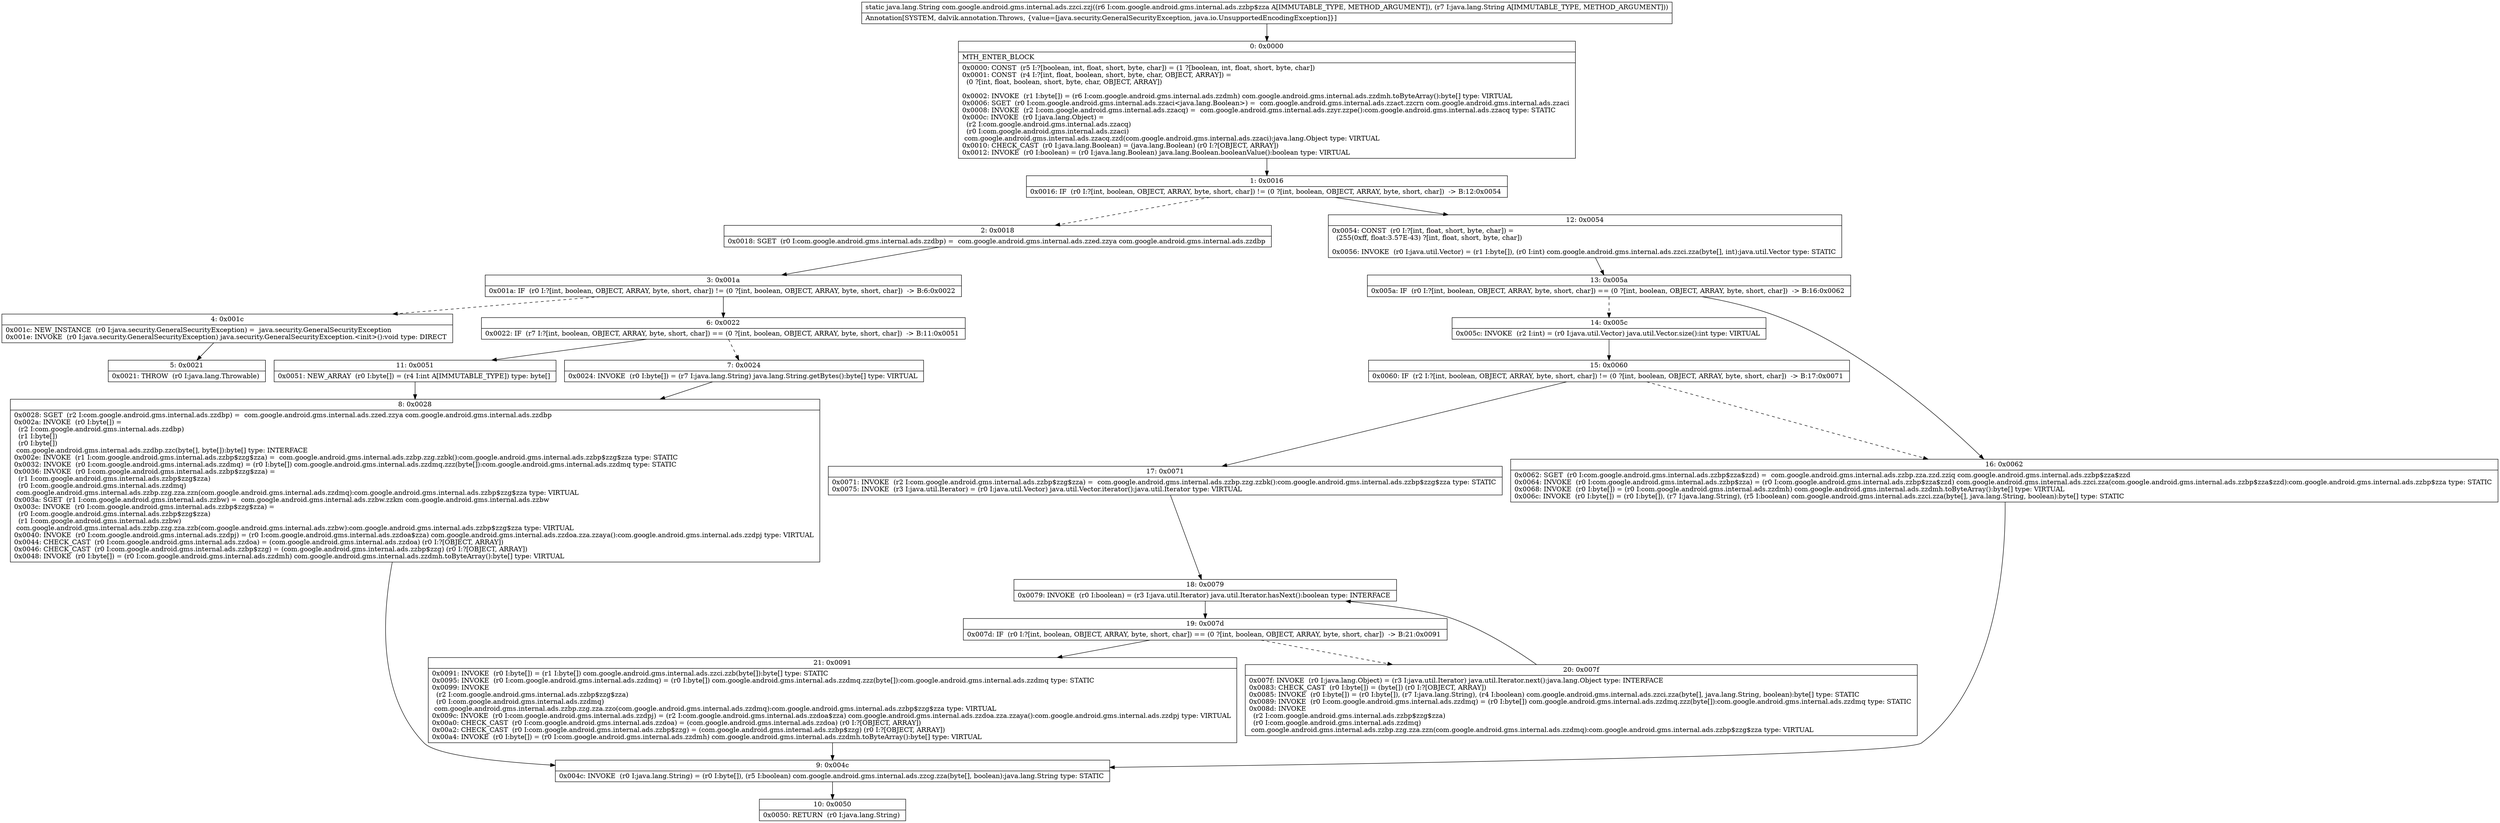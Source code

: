digraph "CFG forcom.google.android.gms.internal.ads.zzci.zzj(Lcom\/google\/android\/gms\/internal\/ads\/zzbp$zza;Ljava\/lang\/String;)Ljava\/lang\/String;" {
Node_0 [shape=record,label="{0\:\ 0x0000|MTH_ENTER_BLOCK\l|0x0000: CONST  (r5 I:?[boolean, int, float, short, byte, char]) = (1 ?[boolean, int, float, short, byte, char]) \l0x0001: CONST  (r4 I:?[int, float, boolean, short, byte, char, OBJECT, ARRAY]) = \l  (0 ?[int, float, boolean, short, byte, char, OBJECT, ARRAY])\l \l0x0002: INVOKE  (r1 I:byte[]) = (r6 I:com.google.android.gms.internal.ads.zzdmh) com.google.android.gms.internal.ads.zzdmh.toByteArray():byte[] type: VIRTUAL \l0x0006: SGET  (r0 I:com.google.android.gms.internal.ads.zzaci\<java.lang.Boolean\>) =  com.google.android.gms.internal.ads.zzact.zzcrn com.google.android.gms.internal.ads.zzaci \l0x0008: INVOKE  (r2 I:com.google.android.gms.internal.ads.zzacq) =  com.google.android.gms.internal.ads.zzyr.zzpe():com.google.android.gms.internal.ads.zzacq type: STATIC \l0x000c: INVOKE  (r0 I:java.lang.Object) = \l  (r2 I:com.google.android.gms.internal.ads.zzacq)\l  (r0 I:com.google.android.gms.internal.ads.zzaci)\l com.google.android.gms.internal.ads.zzacq.zzd(com.google.android.gms.internal.ads.zzaci):java.lang.Object type: VIRTUAL \l0x0010: CHECK_CAST  (r0 I:java.lang.Boolean) = (java.lang.Boolean) (r0 I:?[OBJECT, ARRAY]) \l0x0012: INVOKE  (r0 I:boolean) = (r0 I:java.lang.Boolean) java.lang.Boolean.booleanValue():boolean type: VIRTUAL \l}"];
Node_1 [shape=record,label="{1\:\ 0x0016|0x0016: IF  (r0 I:?[int, boolean, OBJECT, ARRAY, byte, short, char]) != (0 ?[int, boolean, OBJECT, ARRAY, byte, short, char])  \-\> B:12:0x0054 \l}"];
Node_2 [shape=record,label="{2\:\ 0x0018|0x0018: SGET  (r0 I:com.google.android.gms.internal.ads.zzdbp) =  com.google.android.gms.internal.ads.zzed.zzya com.google.android.gms.internal.ads.zzdbp \l}"];
Node_3 [shape=record,label="{3\:\ 0x001a|0x001a: IF  (r0 I:?[int, boolean, OBJECT, ARRAY, byte, short, char]) != (0 ?[int, boolean, OBJECT, ARRAY, byte, short, char])  \-\> B:6:0x0022 \l}"];
Node_4 [shape=record,label="{4\:\ 0x001c|0x001c: NEW_INSTANCE  (r0 I:java.security.GeneralSecurityException) =  java.security.GeneralSecurityException \l0x001e: INVOKE  (r0 I:java.security.GeneralSecurityException) java.security.GeneralSecurityException.\<init\>():void type: DIRECT \l}"];
Node_5 [shape=record,label="{5\:\ 0x0021|0x0021: THROW  (r0 I:java.lang.Throwable) \l}"];
Node_6 [shape=record,label="{6\:\ 0x0022|0x0022: IF  (r7 I:?[int, boolean, OBJECT, ARRAY, byte, short, char]) == (0 ?[int, boolean, OBJECT, ARRAY, byte, short, char])  \-\> B:11:0x0051 \l}"];
Node_7 [shape=record,label="{7\:\ 0x0024|0x0024: INVOKE  (r0 I:byte[]) = (r7 I:java.lang.String) java.lang.String.getBytes():byte[] type: VIRTUAL \l}"];
Node_8 [shape=record,label="{8\:\ 0x0028|0x0028: SGET  (r2 I:com.google.android.gms.internal.ads.zzdbp) =  com.google.android.gms.internal.ads.zzed.zzya com.google.android.gms.internal.ads.zzdbp \l0x002a: INVOKE  (r0 I:byte[]) = \l  (r2 I:com.google.android.gms.internal.ads.zzdbp)\l  (r1 I:byte[])\l  (r0 I:byte[])\l com.google.android.gms.internal.ads.zzdbp.zzc(byte[], byte[]):byte[] type: INTERFACE \l0x002e: INVOKE  (r1 I:com.google.android.gms.internal.ads.zzbp$zzg$zza) =  com.google.android.gms.internal.ads.zzbp.zzg.zzbk():com.google.android.gms.internal.ads.zzbp$zzg$zza type: STATIC \l0x0032: INVOKE  (r0 I:com.google.android.gms.internal.ads.zzdmq) = (r0 I:byte[]) com.google.android.gms.internal.ads.zzdmq.zzz(byte[]):com.google.android.gms.internal.ads.zzdmq type: STATIC \l0x0036: INVOKE  (r0 I:com.google.android.gms.internal.ads.zzbp$zzg$zza) = \l  (r1 I:com.google.android.gms.internal.ads.zzbp$zzg$zza)\l  (r0 I:com.google.android.gms.internal.ads.zzdmq)\l com.google.android.gms.internal.ads.zzbp.zzg.zza.zzn(com.google.android.gms.internal.ads.zzdmq):com.google.android.gms.internal.ads.zzbp$zzg$zza type: VIRTUAL \l0x003a: SGET  (r1 I:com.google.android.gms.internal.ads.zzbw) =  com.google.android.gms.internal.ads.zzbw.zzkm com.google.android.gms.internal.ads.zzbw \l0x003c: INVOKE  (r0 I:com.google.android.gms.internal.ads.zzbp$zzg$zza) = \l  (r0 I:com.google.android.gms.internal.ads.zzbp$zzg$zza)\l  (r1 I:com.google.android.gms.internal.ads.zzbw)\l com.google.android.gms.internal.ads.zzbp.zzg.zza.zzb(com.google.android.gms.internal.ads.zzbw):com.google.android.gms.internal.ads.zzbp$zzg$zza type: VIRTUAL \l0x0040: INVOKE  (r0 I:com.google.android.gms.internal.ads.zzdpj) = (r0 I:com.google.android.gms.internal.ads.zzdoa$zza) com.google.android.gms.internal.ads.zzdoa.zza.zzaya():com.google.android.gms.internal.ads.zzdpj type: VIRTUAL \l0x0044: CHECK_CAST  (r0 I:com.google.android.gms.internal.ads.zzdoa) = (com.google.android.gms.internal.ads.zzdoa) (r0 I:?[OBJECT, ARRAY]) \l0x0046: CHECK_CAST  (r0 I:com.google.android.gms.internal.ads.zzbp$zzg) = (com.google.android.gms.internal.ads.zzbp$zzg) (r0 I:?[OBJECT, ARRAY]) \l0x0048: INVOKE  (r0 I:byte[]) = (r0 I:com.google.android.gms.internal.ads.zzdmh) com.google.android.gms.internal.ads.zzdmh.toByteArray():byte[] type: VIRTUAL \l}"];
Node_9 [shape=record,label="{9\:\ 0x004c|0x004c: INVOKE  (r0 I:java.lang.String) = (r0 I:byte[]), (r5 I:boolean) com.google.android.gms.internal.ads.zzcg.zza(byte[], boolean):java.lang.String type: STATIC \l}"];
Node_10 [shape=record,label="{10\:\ 0x0050|0x0050: RETURN  (r0 I:java.lang.String) \l}"];
Node_11 [shape=record,label="{11\:\ 0x0051|0x0051: NEW_ARRAY  (r0 I:byte[]) = (r4 I:int A[IMMUTABLE_TYPE]) type: byte[] \l}"];
Node_12 [shape=record,label="{12\:\ 0x0054|0x0054: CONST  (r0 I:?[int, float, short, byte, char]) = \l  (255(0xff, float:3.57E\-43) ?[int, float, short, byte, char])\l \l0x0056: INVOKE  (r0 I:java.util.Vector) = (r1 I:byte[]), (r0 I:int) com.google.android.gms.internal.ads.zzci.zza(byte[], int):java.util.Vector type: STATIC \l}"];
Node_13 [shape=record,label="{13\:\ 0x005a|0x005a: IF  (r0 I:?[int, boolean, OBJECT, ARRAY, byte, short, char]) == (0 ?[int, boolean, OBJECT, ARRAY, byte, short, char])  \-\> B:16:0x0062 \l}"];
Node_14 [shape=record,label="{14\:\ 0x005c|0x005c: INVOKE  (r2 I:int) = (r0 I:java.util.Vector) java.util.Vector.size():int type: VIRTUAL \l}"];
Node_15 [shape=record,label="{15\:\ 0x0060|0x0060: IF  (r2 I:?[int, boolean, OBJECT, ARRAY, byte, short, char]) != (0 ?[int, boolean, OBJECT, ARRAY, byte, short, char])  \-\> B:17:0x0071 \l}"];
Node_16 [shape=record,label="{16\:\ 0x0062|0x0062: SGET  (r0 I:com.google.android.gms.internal.ads.zzbp$zza$zzd) =  com.google.android.gms.internal.ads.zzbp.zza.zzd.zziq com.google.android.gms.internal.ads.zzbp$zza$zzd \l0x0064: INVOKE  (r0 I:com.google.android.gms.internal.ads.zzbp$zza) = (r0 I:com.google.android.gms.internal.ads.zzbp$zza$zzd) com.google.android.gms.internal.ads.zzci.zza(com.google.android.gms.internal.ads.zzbp$zza$zzd):com.google.android.gms.internal.ads.zzbp$zza type: STATIC \l0x0068: INVOKE  (r0 I:byte[]) = (r0 I:com.google.android.gms.internal.ads.zzdmh) com.google.android.gms.internal.ads.zzdmh.toByteArray():byte[] type: VIRTUAL \l0x006c: INVOKE  (r0 I:byte[]) = (r0 I:byte[]), (r7 I:java.lang.String), (r5 I:boolean) com.google.android.gms.internal.ads.zzci.zza(byte[], java.lang.String, boolean):byte[] type: STATIC \l}"];
Node_17 [shape=record,label="{17\:\ 0x0071|0x0071: INVOKE  (r2 I:com.google.android.gms.internal.ads.zzbp$zzg$zza) =  com.google.android.gms.internal.ads.zzbp.zzg.zzbk():com.google.android.gms.internal.ads.zzbp$zzg$zza type: STATIC \l0x0075: INVOKE  (r3 I:java.util.Iterator) = (r0 I:java.util.Vector) java.util.Vector.iterator():java.util.Iterator type: VIRTUAL \l}"];
Node_18 [shape=record,label="{18\:\ 0x0079|0x0079: INVOKE  (r0 I:boolean) = (r3 I:java.util.Iterator) java.util.Iterator.hasNext():boolean type: INTERFACE \l}"];
Node_19 [shape=record,label="{19\:\ 0x007d|0x007d: IF  (r0 I:?[int, boolean, OBJECT, ARRAY, byte, short, char]) == (0 ?[int, boolean, OBJECT, ARRAY, byte, short, char])  \-\> B:21:0x0091 \l}"];
Node_20 [shape=record,label="{20\:\ 0x007f|0x007f: INVOKE  (r0 I:java.lang.Object) = (r3 I:java.util.Iterator) java.util.Iterator.next():java.lang.Object type: INTERFACE \l0x0083: CHECK_CAST  (r0 I:byte[]) = (byte[]) (r0 I:?[OBJECT, ARRAY]) \l0x0085: INVOKE  (r0 I:byte[]) = (r0 I:byte[]), (r7 I:java.lang.String), (r4 I:boolean) com.google.android.gms.internal.ads.zzci.zza(byte[], java.lang.String, boolean):byte[] type: STATIC \l0x0089: INVOKE  (r0 I:com.google.android.gms.internal.ads.zzdmq) = (r0 I:byte[]) com.google.android.gms.internal.ads.zzdmq.zzz(byte[]):com.google.android.gms.internal.ads.zzdmq type: STATIC \l0x008d: INVOKE  \l  (r2 I:com.google.android.gms.internal.ads.zzbp$zzg$zza)\l  (r0 I:com.google.android.gms.internal.ads.zzdmq)\l com.google.android.gms.internal.ads.zzbp.zzg.zza.zzn(com.google.android.gms.internal.ads.zzdmq):com.google.android.gms.internal.ads.zzbp$zzg$zza type: VIRTUAL \l}"];
Node_21 [shape=record,label="{21\:\ 0x0091|0x0091: INVOKE  (r0 I:byte[]) = (r1 I:byte[]) com.google.android.gms.internal.ads.zzci.zzb(byte[]):byte[] type: STATIC \l0x0095: INVOKE  (r0 I:com.google.android.gms.internal.ads.zzdmq) = (r0 I:byte[]) com.google.android.gms.internal.ads.zzdmq.zzz(byte[]):com.google.android.gms.internal.ads.zzdmq type: STATIC \l0x0099: INVOKE  \l  (r2 I:com.google.android.gms.internal.ads.zzbp$zzg$zza)\l  (r0 I:com.google.android.gms.internal.ads.zzdmq)\l com.google.android.gms.internal.ads.zzbp.zzg.zza.zzo(com.google.android.gms.internal.ads.zzdmq):com.google.android.gms.internal.ads.zzbp$zzg$zza type: VIRTUAL \l0x009c: INVOKE  (r0 I:com.google.android.gms.internal.ads.zzdpj) = (r2 I:com.google.android.gms.internal.ads.zzdoa$zza) com.google.android.gms.internal.ads.zzdoa.zza.zzaya():com.google.android.gms.internal.ads.zzdpj type: VIRTUAL \l0x00a0: CHECK_CAST  (r0 I:com.google.android.gms.internal.ads.zzdoa) = (com.google.android.gms.internal.ads.zzdoa) (r0 I:?[OBJECT, ARRAY]) \l0x00a2: CHECK_CAST  (r0 I:com.google.android.gms.internal.ads.zzbp$zzg) = (com.google.android.gms.internal.ads.zzbp$zzg) (r0 I:?[OBJECT, ARRAY]) \l0x00a4: INVOKE  (r0 I:byte[]) = (r0 I:com.google.android.gms.internal.ads.zzdmh) com.google.android.gms.internal.ads.zzdmh.toByteArray():byte[] type: VIRTUAL \l}"];
MethodNode[shape=record,label="{static java.lang.String com.google.android.gms.internal.ads.zzci.zzj((r6 I:com.google.android.gms.internal.ads.zzbp$zza A[IMMUTABLE_TYPE, METHOD_ARGUMENT]), (r7 I:java.lang.String A[IMMUTABLE_TYPE, METHOD_ARGUMENT]))  | Annotation[SYSTEM, dalvik.annotation.Throws, \{value=[java.security.GeneralSecurityException, java.io.UnsupportedEncodingException]\}]\l}"];
MethodNode -> Node_0;
Node_0 -> Node_1;
Node_1 -> Node_2[style=dashed];
Node_1 -> Node_12;
Node_2 -> Node_3;
Node_3 -> Node_4[style=dashed];
Node_3 -> Node_6;
Node_4 -> Node_5;
Node_6 -> Node_7[style=dashed];
Node_6 -> Node_11;
Node_7 -> Node_8;
Node_8 -> Node_9;
Node_9 -> Node_10;
Node_11 -> Node_8;
Node_12 -> Node_13;
Node_13 -> Node_14[style=dashed];
Node_13 -> Node_16;
Node_14 -> Node_15;
Node_15 -> Node_16[style=dashed];
Node_15 -> Node_17;
Node_16 -> Node_9;
Node_17 -> Node_18;
Node_18 -> Node_19;
Node_19 -> Node_20[style=dashed];
Node_19 -> Node_21;
Node_20 -> Node_18;
Node_21 -> Node_9;
}

